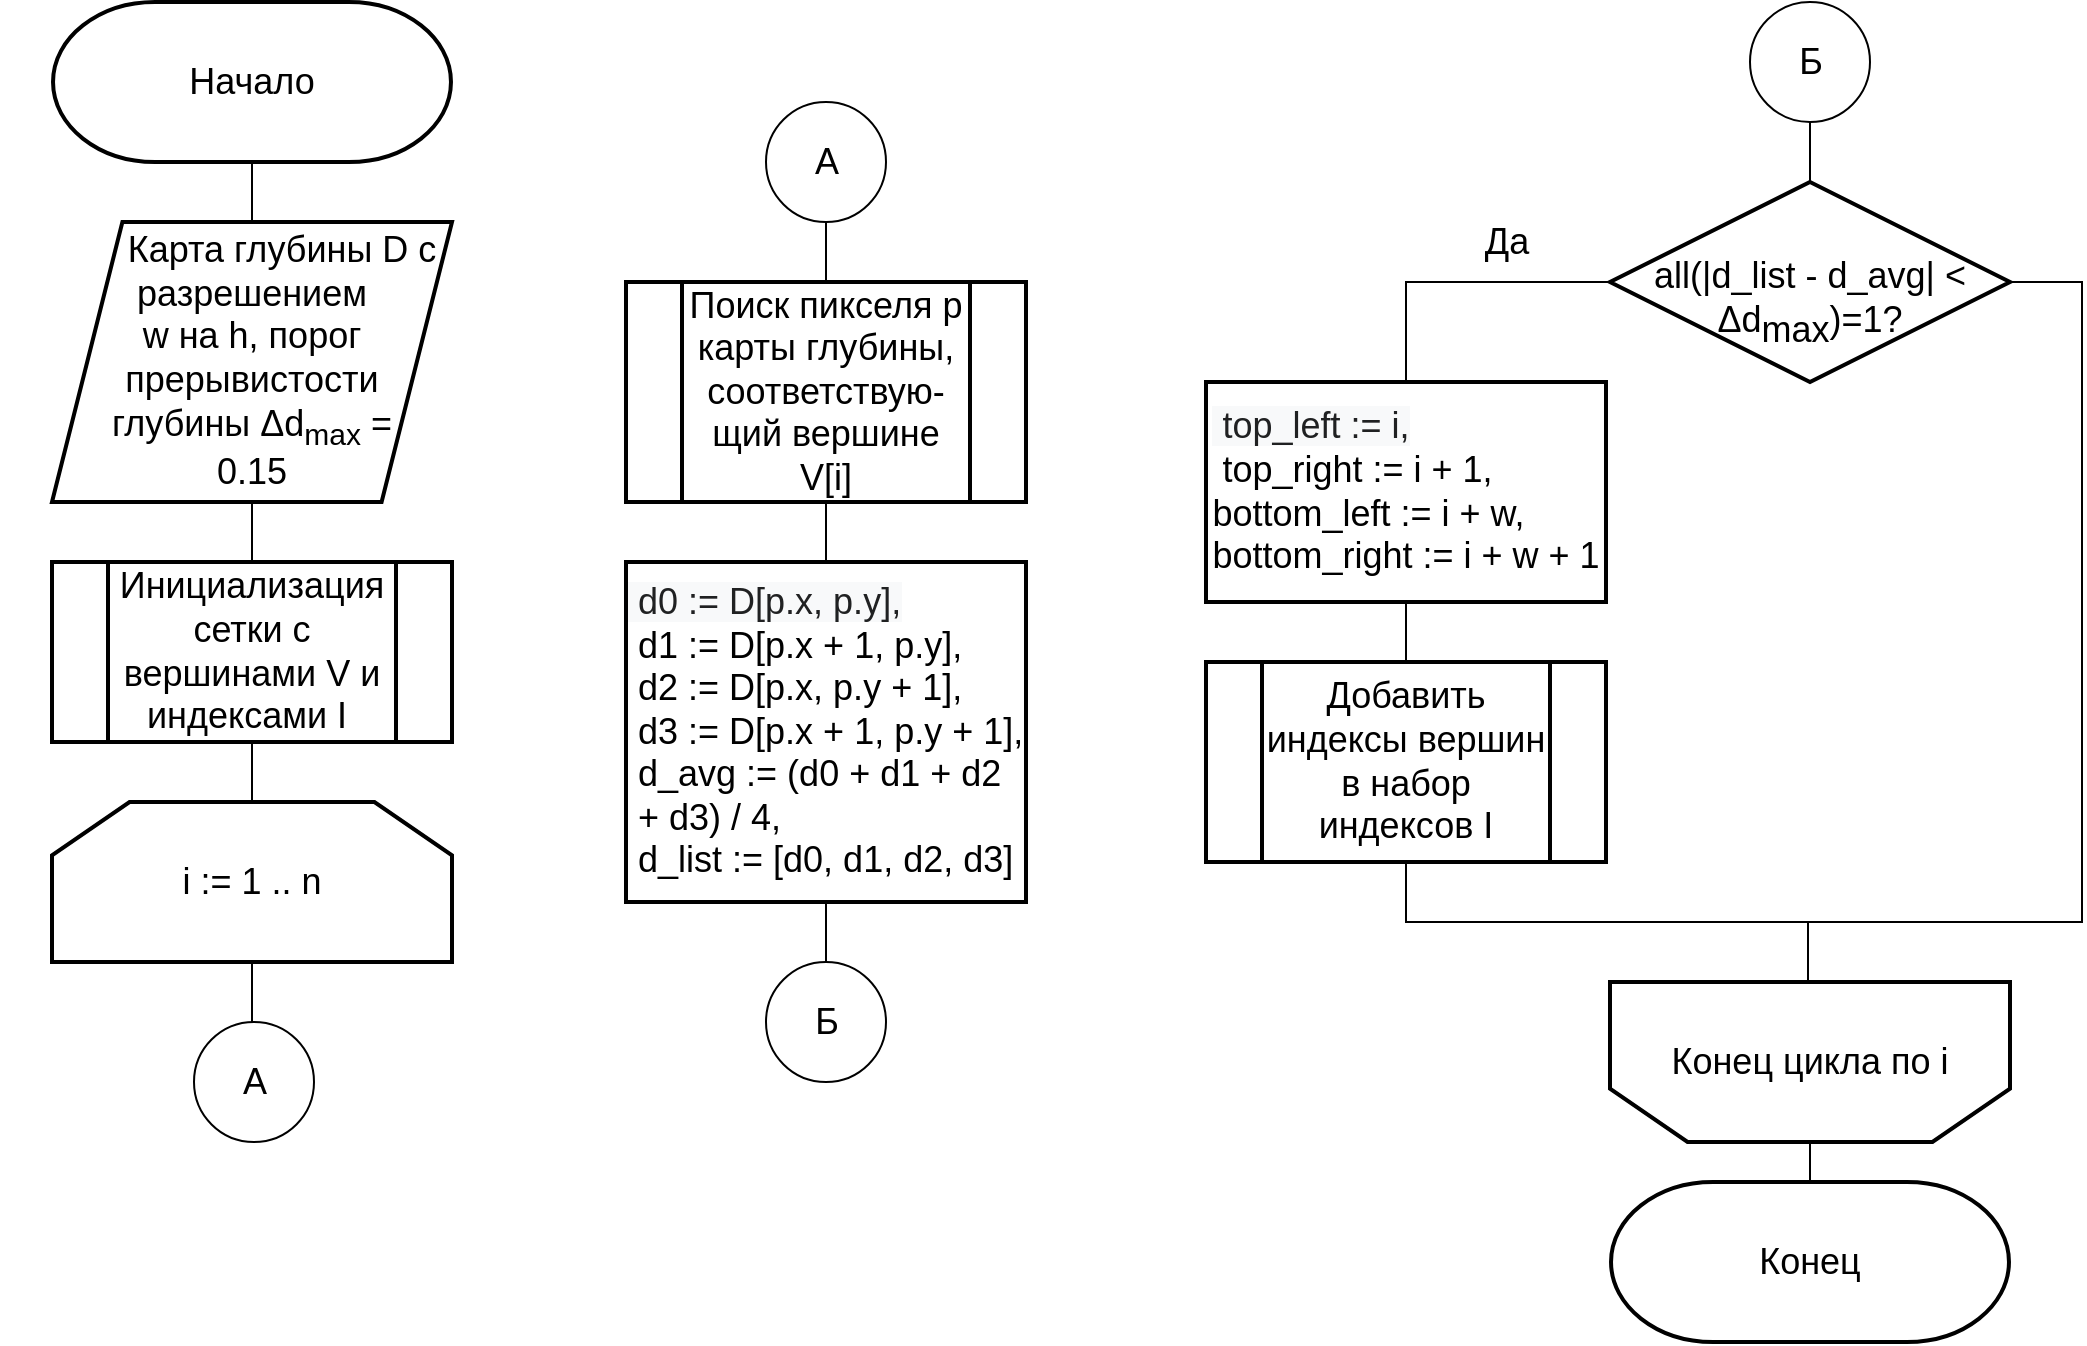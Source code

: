 <mxfile version="21.2.8" type="device">
  <diagram name="Страница 1" id="vSN0zOsbVQ_ziBr6iRNW">
    <mxGraphModel dx="2053" dy="1188" grid="1" gridSize="10" guides="1" tooltips="1" connect="1" arrows="1" fold="1" page="1" pageScale="1" pageWidth="827" pageHeight="1169" math="0" shadow="0">
      <root>
        <mxCell id="0" />
        <mxCell id="1" parent="0" />
        <mxCell id="NfnfCwqI7M4uG_9BYdU6-4" style="edgeStyle=orthogonalEdgeStyle;rounded=0;orthogonalLoop=1;jettySize=auto;html=1;exitX=0.5;exitY=1;exitDx=0;exitDy=0;exitPerimeter=0;entryX=0.5;entryY=0;entryDx=0;entryDy=0;endArrow=none;endFill=0;" parent="1" source="NfnfCwqI7M4uG_9BYdU6-1" target="NfnfCwqI7M4uG_9BYdU6-3" edge="1">
          <mxGeometry relative="1" as="geometry" />
        </mxCell>
        <mxCell id="NfnfCwqI7M4uG_9BYdU6-1" value="&lt;font style=&quot;font-size: 18px;&quot;&gt;Начало&lt;/font&gt;" style="strokeWidth=2;html=1;shape=stencil(xVVNb4MwDP01HJmAaFV7nFh37GWTdnapC1FDgpysH/9+gYBaSukgl0kc8DO85+fYSsBSXUCFQRJJKDFg70GSfCGVXIJRZAObKRy8iFx4cuFq6ULQFWbGYUcgDluBLqMNqQOe+M60DFwWSNzUWbYOojf7Tf2wNFNSWhKupO5lbvKWDLi0/0ZnRxa9vDqZSxu7qLIKJRqkHno1t3FAkHx4K8XTlD49lPqOOt2/lL7nK8V+Smuf7sX3YvHEDm48jD2QW64mHpiXXMc+351XMwdyk92NyLHUImMLyNItZIec1I/cPSyygnq5B4kuXaojXqtnd/P9zH/HILi8YVgs5zMAZfaFWobuH7r0azqHcOY6JGWgbkOPXwDlGFqecC8g76X0CbG6gduzf1zuwsPxXc+mUfyjZZ8zzoTS+GQTLD6YswYdGU6W7hXhk6ndcyHc7TS2EAOCBnV3ZQP8Ag==);whiteSpace=wrap;fontSize=17;" parent="1" vertex="1">
          <mxGeometry x="288" y="10" width="250" height="80" as="geometry" />
        </mxCell>
        <mxCell id="ST-hCxSPFe-SYE2UlP30-2" style="edgeStyle=orthogonalEdgeStyle;rounded=0;orthogonalLoop=1;jettySize=auto;html=1;exitX=0.5;exitY=1;exitDx=0;exitDy=0;entryX=0.5;entryY=0;entryDx=0;entryDy=0;endArrow=none;endFill=0;" parent="1" source="NfnfCwqI7M4uG_9BYdU6-3" target="ST-hCxSPFe-SYE2UlP30-1" edge="1">
          <mxGeometry relative="1" as="geometry" />
        </mxCell>
        <mxCell id="NfnfCwqI7M4uG_9BYdU6-3" value="&lt;font style=&quot;font-size: 18px;&quot;&gt;&amp;nbsp; &amp;nbsp; &amp;nbsp; &amp;nbsp;Карта глубины D с&amp;nbsp; разрешением &lt;br&gt;w на&amp;nbsp;h, порог &lt;br&gt;прерывистости &lt;br&gt;глубины Δd&lt;sub&gt;max&lt;/sub&gt; = &lt;br&gt;0.15&lt;/font&gt;" style="shape=parallelogram;html=1;strokeWidth=2;perimeter=parallelogramPerimeter;whiteSpace=wrap;rounded=0;arcSize=12;size=0.176;fontSize=17;" parent="1" vertex="1">
          <mxGeometry x="313" y="120" width="200" height="140" as="geometry" />
        </mxCell>
        <mxCell id="A0MCLNn6qekpqNKE2fol-7" style="edgeStyle=orthogonalEdgeStyle;rounded=0;orthogonalLoop=1;jettySize=auto;html=1;exitX=0.5;exitY=1;exitDx=0;exitDy=0;entryX=0.5;entryY=0;entryDx=0;entryDy=0;endArrow=none;endFill=0;entryPerimeter=0;" parent="1" source="ST-hCxSPFe-SYE2UlP30-1" edge="1" target="kpQELVkiYAKZ-qcpzUiQ-1">
          <mxGeometry relative="1" as="geometry">
            <mxPoint x="412" y="370" as="sourcePoint" />
            <mxPoint x="412" y="400" as="targetPoint" />
          </mxGeometry>
        </mxCell>
        <mxCell id="A0MCLNn6qekpqNKE2fol-8" value="&lt;div style=&quot;text-align: left; font-size: 18px;&quot;&gt;&lt;font style=&quot;font-size: 18px;&quot; face=&quot;sans-serif&quot; color=&quot;#202122&quot;&gt;&lt;span style=&quot;background-color: rgb(248, 249, 250);&quot;&gt;&amp;nbsp;d0 := D[p.x, p.y],&lt;/span&gt;&lt;/font&gt;&lt;/div&gt;&lt;div style=&quot;text-align: left; font-size: 18px;&quot;&gt;&lt;font style=&quot;font-size: 18px;&quot;&gt;&amp;nbsp;d1 := D[p.x + 1, p.y],&lt;font style=&quot;font-size: 18px;&quot; face=&quot;sans-serif&quot; color=&quot;#202122&quot;&gt;&lt;span style=&quot;background-color: rgb(248, 249, 250);&quot;&gt;&lt;br&gt;&lt;/span&gt;&lt;/font&gt;&lt;/font&gt;&lt;/div&gt;&lt;div style=&quot;text-align: left; font-size: 18px;&quot;&gt;&lt;font style=&quot;font-size: 18px;&quot;&gt;&amp;nbsp;d2 := D[p.x, p.y + 1],&lt;br&gt;&lt;/font&gt;&lt;/div&gt;&lt;div style=&quot;text-align: left; font-size: 18px;&quot;&gt;&lt;font style=&quot;font-size: 18px;&quot;&gt;&amp;nbsp;d3 := D[p.x + 1, p.y + 1],&lt;br&gt;&lt;/font&gt;&lt;/div&gt;&lt;div style=&quot;text-align: left; font-size: 18px;&quot;&gt;&lt;font style=&quot;font-size: 18px;&quot;&gt;&amp;nbsp;d_avg := (d0 + d1 + d2&amp;nbsp; &amp;nbsp;+ d3) / 4,&lt;br&gt;&lt;/font&gt;&lt;/div&gt;&lt;div style=&quot;text-align: left; font-size: 18px;&quot;&gt;&lt;font style=&quot;font-size: 18px;&quot;&gt;&amp;nbsp;d_list := [d0, d1, d2, d3]&lt;/font&gt;&lt;br&gt;&lt;/div&gt;" style="rounded=0;whiteSpace=wrap;html=1;absoluteArcSize=1;arcSize=14;strokeWidth=2;fontSize=17;fontStyle=0" parent="1" vertex="1">
          <mxGeometry x="600" y="290" width="200" height="170" as="geometry" />
        </mxCell>
        <mxCell id="A0MCLNn6qekpqNKE2fol-22" value="Конец" style="strokeWidth=2;html=1;shape=stencil(xVVNb4MwDP01HJmAaFV7nFh37GWTdnapC1FDgpysH/9+gYBaSukgl0kc8DO85+fYSsBSXUCFQRJJKDFg70GSfCGVXIJRZAObKRy8iFx4cuFq6ULQFWbGYUcgDluBLqMNqQOe+M60DFwWSNzUWbYOojf7Tf2wNFNSWhKupO5lbvKWDLi0/0ZnRxa9vDqZSxu7qLIKJRqkHno1t3FAkHx4K8XTlD49lPqOOt2/lL7nK8V+Smuf7sX3YvHEDm48jD2QW64mHpiXXMc+351XMwdyk92NyLHUImMLyNItZIec1I/cPSyygnq5B4kuXaojXqtnd/P9zH/HILi8YVgs5zMAZfaFWobuH7r0azqHcOY6JGWgbkOPXwDlGFqecC8g76X0CbG6gduzf1zuwsPxXc+mUfyjZZ8zzoTS+GQTLD6YswYdGU6W7hXhk6ndcyHc7TS2EAOCBnV3ZQP8Ag==);whiteSpace=wrap;fontSize=18;" parent="1" vertex="1">
          <mxGeometry x="1067" y="600" width="250" height="80" as="geometry" />
        </mxCell>
        <mxCell id="ST-hCxSPFe-SYE2UlP30-1" value="&lt;font style=&quot;font-size: 18px;&quot;&gt;Инициализация сетки с вершинами V и индексами I&amp;nbsp;&lt;/font&gt;" style="verticalLabelPosition=middle;verticalAlign=middle;html=1;shape=process;whiteSpace=wrap;rounded=0;size=0.14;arcSize=6;strokeWidth=2;labelPosition=center;align=center;fontSize=17;" parent="1" vertex="1">
          <mxGeometry x="313" y="290" width="200" height="90" as="geometry" />
        </mxCell>
        <mxCell id="GnuaBKfNdnXgJoYGbSZW-5" style="edgeStyle=orthogonalEdgeStyle;rounded=0;orthogonalLoop=1;jettySize=auto;html=1;exitX=0.5;exitY=1;exitDx=0;exitDy=0;entryX=0.5;entryY=0;entryDx=0;entryDy=0;entryPerimeter=0;endArrow=none;endFill=0;" parent="1" source="A0MCLNn6qekpqNKE2fol-8" target="GnuaBKfNdnXgJoYGbSZW-2" edge="1">
          <mxGeometry relative="1" as="geometry">
            <mxPoint x="700" y="730" as="sourcePoint" />
          </mxGeometry>
        </mxCell>
        <mxCell id="ST-hCxSPFe-SYE2UlP30-20" value="Да" style="edgeStyle=orthogonalEdgeStyle;rounded=0;orthogonalLoop=1;jettySize=auto;html=1;exitX=0;exitY=0.5;exitDx=0;exitDy=0;exitPerimeter=0;entryX=0.5;entryY=0;entryDx=0;entryDy=0;fontSize=18;endArrow=none;endFill=0;" parent="1" source="ST-hCxSPFe-SYE2UlP30-17" target="kpQELVkiYAKZ-qcpzUiQ-6" edge="1">
          <mxGeometry x="-0.316" y="-20" relative="1" as="geometry">
            <mxPoint as="offset" />
            <mxPoint x="992" y="240" as="targetPoint" />
          </mxGeometry>
        </mxCell>
        <mxCell id="ST-hCxSPFe-SYE2UlP30-22" style="edgeStyle=orthogonalEdgeStyle;rounded=0;orthogonalLoop=1;jettySize=auto;html=1;exitX=1;exitY=0.5;exitDx=0;exitDy=0;exitPerimeter=0;entryX=0.5;entryY=1;entryDx=0;entryDy=0;endArrow=none;endFill=0;entryPerimeter=0;" parent="1" source="ST-hCxSPFe-SYE2UlP30-17" target="kpQELVkiYAKZ-qcpzUiQ-2" edge="1">
          <mxGeometry relative="1" as="geometry">
            <mxPoint x="1392" y="240" as="targetPoint" />
            <Array as="points">
              <mxPoint x="1328" y="150" />
              <mxPoint x="1328" y="470" />
              <mxPoint x="1191" y="470" />
            </Array>
          </mxGeometry>
        </mxCell>
        <mxCell id="ST-hCxSPFe-SYE2UlP30-17" value="&lt;font style=&quot;font-size: 18px;&quot;&gt;&lt;br&gt;all(|d_list - d_avg| &amp;lt; Δd&lt;sub style=&quot;border-color: var(--border-color);&quot;&gt;&lt;font style=&quot;font-size: 18px;&quot;&gt;max&lt;/font&gt;&lt;/sub&gt;)=1?&lt;/font&gt;" style="strokeWidth=2;html=1;shape=mxgraph.flowchart.decision;whiteSpace=wrap;fontSize=17;" parent="1" vertex="1">
          <mxGeometry x="1092" y="100" width="200" height="100" as="geometry" />
        </mxCell>
        <mxCell id="kpQELVkiYAKZ-qcpzUiQ-4" style="edgeStyle=orthogonalEdgeStyle;rounded=0;orthogonalLoop=1;jettySize=auto;html=1;entryX=0.5;entryY=1;entryDx=0;entryDy=0;entryPerimeter=0;endArrow=none;endFill=0;exitX=0.5;exitY=1;exitDx=0;exitDy=0;" parent="1" source="kpQELVkiYAKZ-qcpzUiQ-10" target="kpQELVkiYAKZ-qcpzUiQ-2" edge="1">
          <mxGeometry relative="1" as="geometry">
            <mxPoint x="991" y="700" as="sourcePoint" />
            <Array as="points">
              <mxPoint x="990" y="470" />
              <mxPoint x="1191" y="470" />
            </Array>
          </mxGeometry>
        </mxCell>
        <mxCell id="kpQELVkiYAKZ-qcpzUiQ-1" value="&lt;font style=&quot;font-size: 18px;&quot;&gt;i := 1 .. n&lt;/font&gt;" style="strokeWidth=2;html=1;shape=stencil(rZVNb4MwDIZ/Ta5VIKItx4l1p6qXHnpOqTuiQoICa7d/vxQXjY/BmKnEAb+G94ktW2EiKhKZA/O5lhkw8cp8f2tM7oStylTpQveaYGLJMbxhGK4xlEUOcYnaVVoljylgpiitucBNncqHg9IJWHQVG8Zf3Df3R0Sx0dqZKKOLVqaRd2ZSafcv/0QzvggQ8/WIMcodIYMSbEv9KW+HAvPfyCRvGmlPILUrqrl/kQ7/J3k00obSvS7LmwjbEeriC+53cOF6Im9P4oXU6ki9rLeOUN0AT0ROGVpAER1lfHm35kOffj1lLu/L3UvU6cxcoTF0nV6NNaB2SJVuOKxmO3Qa+ASLIJhtsSScIpjtwJ/sQOklZSTi1BQwsjlO741lpQ7MsojOxsLIkJ9VmuJlNrQ/PYNKxcu1Er4B);whiteSpace=wrap;fontSize=17;" parent="1" vertex="1">
          <mxGeometry x="313" y="410" width="200" height="80" as="geometry" />
        </mxCell>
        <mxCell id="kpQELVkiYAKZ-qcpzUiQ-5" style="edgeStyle=orthogonalEdgeStyle;rounded=0;orthogonalLoop=1;jettySize=auto;html=1;exitX=0.5;exitY=0;exitDx=0;exitDy=0;exitPerimeter=0;entryX=0.5;entryY=0;entryDx=0;entryDy=0;entryPerimeter=0;endArrow=none;endFill=0;" parent="1" source="kpQELVkiYAKZ-qcpzUiQ-2" target="A0MCLNn6qekpqNKE2fol-22" edge="1">
          <mxGeometry relative="1" as="geometry" />
        </mxCell>
        <mxCell id="kpQELVkiYAKZ-qcpzUiQ-2" value="Конец цикла по i" style="strokeWidth=2;html=1;shape=stencil(rZVNb4MwDIZ/Ta5VIKItx4l1p6qXHnpOqTuiQoICa7d/vxQXjY/BmKnEAb+G94ktW2EiKhKZA/O5lhkw8cp8f2tM7oStylTpQveaYGLJMbxhGK4xlEUOcYnaVVoljylgpiitucBNncqHg9IJWHQVG8Zf3Df3R0Sx0dqZKKOLVqaRd2ZSafcv/0QzvggQ8/WIMcodIYMSbEv9KW+HAvPfyCRvGmlPILUrqrl/kQ7/J3k00obSvS7LmwjbEeriC+53cOF6Im9P4oXU6ki9rLeOUN0AT0ROGVpAER1lfHm35kOffj1lLu/L3UvU6cxcoTF0nV6NNaB2SJVuOKxmO3Qa+ASLIJhtsSScIpjtwJ/sQOklZSTi1BQwsjlO741lpQ7MsojOxsLIkJ9VmuJlNrQ/PYNKxcu1Er4B);whiteSpace=wrap;flipV=1;fontSize=18;" parent="1" vertex="1">
          <mxGeometry x="1092" y="500" width="200" height="80" as="geometry" />
        </mxCell>
        <mxCell id="kpQELVkiYAKZ-qcpzUiQ-6" value="&lt;div style=&quot;text-align: left; font-size: 18px;&quot;&gt;&lt;font style=&quot;font-size: 18px;&quot; face=&quot;sans-serif&quot; color=&quot;#202122&quot;&gt;&lt;span style=&quot;background-color: rgb(248, 249, 250);&quot;&gt;&amp;nbsp;top_left := i,&lt;/span&gt;&lt;/font&gt;&lt;/div&gt;&lt;div style=&quot;text-align: left; font-size: 18px;&quot;&gt;&lt;font style=&quot;font-size: 18px;&quot;&gt;&amp;nbsp;top_right := i + 1,&lt;font style=&quot;font-size: 18px;&quot; face=&quot;sans-serif&quot; color=&quot;#202122&quot;&gt;&lt;span style=&quot;background-color: rgb(248, 249, 250);&quot;&gt;&lt;br&gt;&lt;/span&gt;&lt;/font&gt;&lt;/font&gt;&lt;/div&gt;&lt;div style=&quot;text-align: left; font-size: 18px;&quot;&gt;&lt;font style=&quot;font-size: 18px;&quot;&gt;bottom_left := i + w,&lt;br&gt;&lt;/font&gt;&lt;/div&gt;&lt;div style=&quot;text-align: left; font-size: 18px;&quot;&gt;&lt;font style=&quot;font-size: 18px;&quot;&gt;bottom_right := i + w + 1&lt;/font&gt;&lt;br&gt;&lt;/div&gt;" style="rounded=0;whiteSpace=wrap;html=1;absoluteArcSize=1;arcSize=14;strokeWidth=2;fontSize=17;fontStyle=0" parent="1" vertex="1">
          <mxGeometry x="890" y="200" width="200" height="110" as="geometry" />
        </mxCell>
        <mxCell id="WK0TVWcVz76fSWjJ6MwI-1" style="edgeStyle=orthogonalEdgeStyle;rounded=0;orthogonalLoop=1;jettySize=auto;html=1;exitX=0.5;exitY=0;exitDx=0;exitDy=0;entryX=0.5;entryY=1;entryDx=0;entryDy=0;endArrow=none;endFill=0;" edge="1" parent="1" source="kpQELVkiYAKZ-qcpzUiQ-10" target="kpQELVkiYAKZ-qcpzUiQ-6">
          <mxGeometry relative="1" as="geometry" />
        </mxCell>
        <mxCell id="kpQELVkiYAKZ-qcpzUiQ-10" value="&lt;font style=&quot;font-size: 18px;&quot;&gt;Добавить индексы вершин в набор индексов I&lt;/font&gt;" style="verticalLabelPosition=middle;verticalAlign=middle;html=1;shape=process;whiteSpace=wrap;rounded=0;size=0.14;arcSize=6;strokeWidth=2;labelPosition=center;align=center;fontSize=17;" parent="1" vertex="1">
          <mxGeometry x="890" y="340" width="200" height="100" as="geometry" />
        </mxCell>
        <mxCell id="WK0TVWcVz76fSWjJ6MwI-5" style="edgeStyle=orthogonalEdgeStyle;rounded=0;orthogonalLoop=1;jettySize=auto;html=1;exitX=0.5;exitY=0;exitDx=0;exitDy=0;exitPerimeter=0;entryX=0.5;entryY=1;entryDx=0;entryDy=0;entryPerimeter=0;endArrow=none;endFill=0;" edge="1" parent="1" source="zsaSZyxdfW3XXPIfqN-O-1" target="kpQELVkiYAKZ-qcpzUiQ-1">
          <mxGeometry relative="1" as="geometry" />
        </mxCell>
        <mxCell id="zsaSZyxdfW3XXPIfqN-O-1" value="&lt;font style=&quot;font-size: 18px;&quot;&gt;А&lt;/font&gt;" style="verticalLabelPosition=middle;verticalAlign=middle;html=1;shape=mxgraph.flowchart.on-page_reference;labelPosition=center;align=center;" parent="1" vertex="1">
          <mxGeometry x="384" y="520" width="60" height="60" as="geometry" />
        </mxCell>
        <mxCell id="zsaSZyxdfW3XXPIfqN-O-3" style="edgeStyle=orthogonalEdgeStyle;rounded=0;orthogonalLoop=1;jettySize=auto;html=1;exitX=0.5;exitY=1;exitDx=0;exitDy=0;exitPerimeter=0;entryX=0.5;entryY=0;entryDx=0;entryDy=0;entryPerimeter=0;endArrow=none;endFill=0;" parent="1" source="zsaSZyxdfW3XXPIfqN-O-2" target="ST-hCxSPFe-SYE2UlP30-17" edge="1">
          <mxGeometry relative="1" as="geometry" />
        </mxCell>
        <mxCell id="zsaSZyxdfW3XXPIfqN-O-2" value="&lt;font style=&quot;&quot;&gt;&lt;font style=&quot;font-size: 18px;&quot;&gt;Б&lt;/font&gt;&lt;br&gt;&lt;/font&gt;" style="verticalLabelPosition=middle;verticalAlign=middle;html=1;shape=mxgraph.flowchart.on-page_reference;labelPosition=center;align=center;" parent="1" vertex="1">
          <mxGeometry x="1162" y="10" width="60" height="60" as="geometry" />
        </mxCell>
        <mxCell id="WK0TVWcVz76fSWjJ6MwI-3" style="edgeStyle=orthogonalEdgeStyle;rounded=0;orthogonalLoop=1;jettySize=auto;html=1;exitX=0.5;exitY=1;exitDx=0;exitDy=0;exitPerimeter=0;entryX=0.5;entryY=0;entryDx=0;entryDy=0;endArrow=none;endFill=0;" edge="1" parent="1" source="GnuaBKfNdnXgJoYGbSZW-1" target="WK0TVWcVz76fSWjJ6MwI-2">
          <mxGeometry relative="1" as="geometry" />
        </mxCell>
        <mxCell id="GnuaBKfNdnXgJoYGbSZW-1" value="&lt;font style=&quot;font-size: 18px;&quot;&gt;А&lt;/font&gt;" style="verticalLabelPosition=middle;verticalAlign=middle;html=1;shape=mxgraph.flowchart.on-page_reference;labelPosition=center;align=center;" parent="1" vertex="1">
          <mxGeometry x="670" y="60" width="60" height="60" as="geometry" />
        </mxCell>
        <mxCell id="GnuaBKfNdnXgJoYGbSZW-2" value="&lt;font style=&quot;font-size: 18px;&quot;&gt;Б&lt;/font&gt;" style="verticalLabelPosition=middle;verticalAlign=middle;html=1;shape=mxgraph.flowchart.on-page_reference;labelPosition=center;align=center;" parent="1" vertex="1">
          <mxGeometry x="670" y="490" width="60" height="60" as="geometry" />
        </mxCell>
        <mxCell id="WK0TVWcVz76fSWjJ6MwI-4" style="edgeStyle=orthogonalEdgeStyle;rounded=0;orthogonalLoop=1;jettySize=auto;html=1;exitX=0.5;exitY=1;exitDx=0;exitDy=0;entryX=0.5;entryY=0;entryDx=0;entryDy=0;endArrow=none;endFill=0;" edge="1" parent="1" source="WK0TVWcVz76fSWjJ6MwI-2" target="A0MCLNn6qekpqNKE2fol-8">
          <mxGeometry relative="1" as="geometry" />
        </mxCell>
        <mxCell id="WK0TVWcVz76fSWjJ6MwI-2" value="Поиск пикселя p карты глубины, соответствую-щий вершине V[i]" style="verticalLabelPosition=middle;verticalAlign=middle;html=1;shape=process;whiteSpace=wrap;rounded=0;size=0.14;arcSize=6;strokeWidth=2;labelPosition=center;align=center;fontSize=18;" vertex="1" parent="1">
          <mxGeometry x="600" y="150" width="200" height="110" as="geometry" />
        </mxCell>
      </root>
    </mxGraphModel>
  </diagram>
</mxfile>
